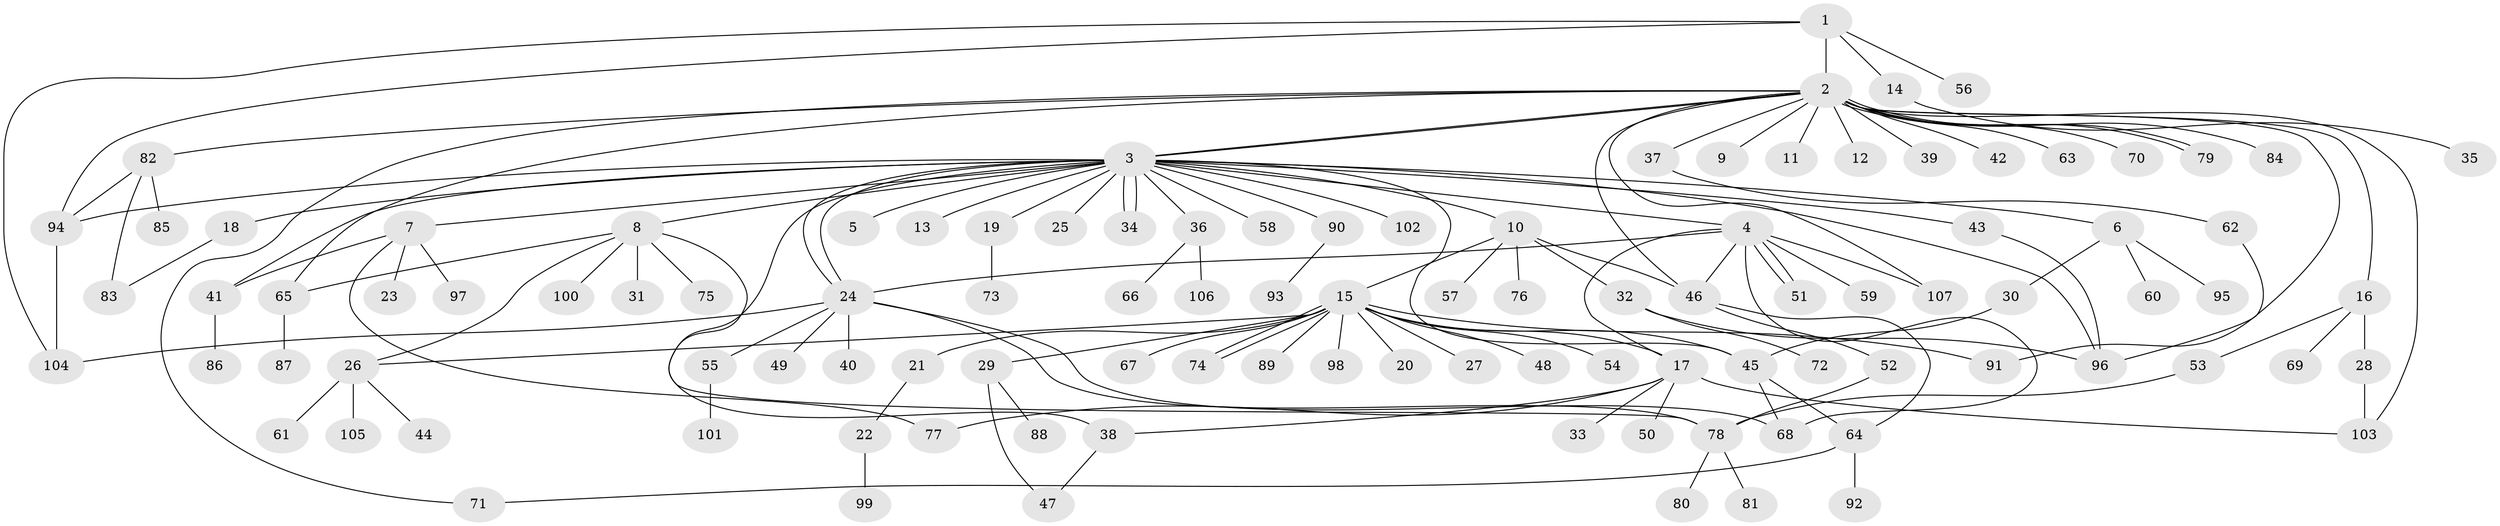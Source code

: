 // coarse degree distribution, {4: 0.08, 18: 0.013333333333333334, 22: 0.013333333333333334, 7: 0.02666666666666667, 1: 0.52, 6: 0.02666666666666667, 5: 0.02666666666666667, 14: 0.013333333333333334, 3: 0.08, 2: 0.18666666666666668, 9: 0.013333333333333334}
// Generated by graph-tools (version 1.1) at 2025/50/03/04/25 22:50:18]
// undirected, 107 vertices, 143 edges
graph export_dot {
  node [color=gray90,style=filled];
  1;
  2;
  3;
  4;
  5;
  6;
  7;
  8;
  9;
  10;
  11;
  12;
  13;
  14;
  15;
  16;
  17;
  18;
  19;
  20;
  21;
  22;
  23;
  24;
  25;
  26;
  27;
  28;
  29;
  30;
  31;
  32;
  33;
  34;
  35;
  36;
  37;
  38;
  39;
  40;
  41;
  42;
  43;
  44;
  45;
  46;
  47;
  48;
  49;
  50;
  51;
  52;
  53;
  54;
  55;
  56;
  57;
  58;
  59;
  60;
  61;
  62;
  63;
  64;
  65;
  66;
  67;
  68;
  69;
  70;
  71;
  72;
  73;
  74;
  75;
  76;
  77;
  78;
  79;
  80;
  81;
  82;
  83;
  84;
  85;
  86;
  87;
  88;
  89;
  90;
  91;
  92;
  93;
  94;
  95;
  96;
  97;
  98;
  99;
  100;
  101;
  102;
  103;
  104;
  105;
  106;
  107;
  1 -- 2;
  1 -- 14;
  1 -- 56;
  1 -- 94;
  1 -- 104;
  2 -- 3;
  2 -- 3;
  2 -- 9;
  2 -- 11;
  2 -- 12;
  2 -- 16;
  2 -- 37;
  2 -- 39;
  2 -- 42;
  2 -- 46;
  2 -- 63;
  2 -- 65;
  2 -- 70;
  2 -- 71;
  2 -- 79;
  2 -- 79;
  2 -- 82;
  2 -- 84;
  2 -- 91;
  2 -- 103;
  2 -- 107;
  3 -- 4;
  3 -- 5;
  3 -- 6;
  3 -- 7;
  3 -- 8;
  3 -- 10;
  3 -- 13;
  3 -- 18;
  3 -- 19;
  3 -- 24;
  3 -- 24;
  3 -- 25;
  3 -- 34;
  3 -- 34;
  3 -- 36;
  3 -- 38;
  3 -- 41;
  3 -- 43;
  3 -- 45;
  3 -- 58;
  3 -- 90;
  3 -- 94;
  3 -- 96;
  3 -- 102;
  4 -- 17;
  4 -- 24;
  4 -- 46;
  4 -- 51;
  4 -- 51;
  4 -- 59;
  4 -- 68;
  4 -- 107;
  6 -- 30;
  6 -- 60;
  6 -- 95;
  7 -- 23;
  7 -- 41;
  7 -- 77;
  7 -- 97;
  8 -- 26;
  8 -- 31;
  8 -- 65;
  8 -- 75;
  8 -- 78;
  8 -- 100;
  10 -- 15;
  10 -- 32;
  10 -- 46;
  10 -- 57;
  10 -- 76;
  14 -- 35;
  15 -- 17;
  15 -- 20;
  15 -- 21;
  15 -- 26;
  15 -- 27;
  15 -- 29;
  15 -- 45;
  15 -- 48;
  15 -- 54;
  15 -- 67;
  15 -- 74;
  15 -- 74;
  15 -- 89;
  15 -- 91;
  15 -- 98;
  16 -- 28;
  16 -- 53;
  16 -- 69;
  17 -- 33;
  17 -- 38;
  17 -- 50;
  17 -- 77;
  17 -- 103;
  18 -- 83;
  19 -- 73;
  21 -- 22;
  22 -- 99;
  24 -- 40;
  24 -- 49;
  24 -- 55;
  24 -- 68;
  24 -- 78;
  24 -- 104;
  26 -- 44;
  26 -- 61;
  26 -- 105;
  28 -- 103;
  29 -- 47;
  29 -- 88;
  30 -- 45;
  32 -- 72;
  32 -- 96;
  36 -- 66;
  36 -- 106;
  37 -- 62;
  38 -- 47;
  41 -- 86;
  43 -- 96;
  45 -- 64;
  45 -- 68;
  46 -- 52;
  46 -- 64;
  52 -- 78;
  53 -- 78;
  55 -- 101;
  62 -- 96;
  64 -- 71;
  64 -- 92;
  65 -- 87;
  78 -- 80;
  78 -- 81;
  82 -- 83;
  82 -- 85;
  82 -- 94;
  90 -- 93;
  94 -- 104;
}
